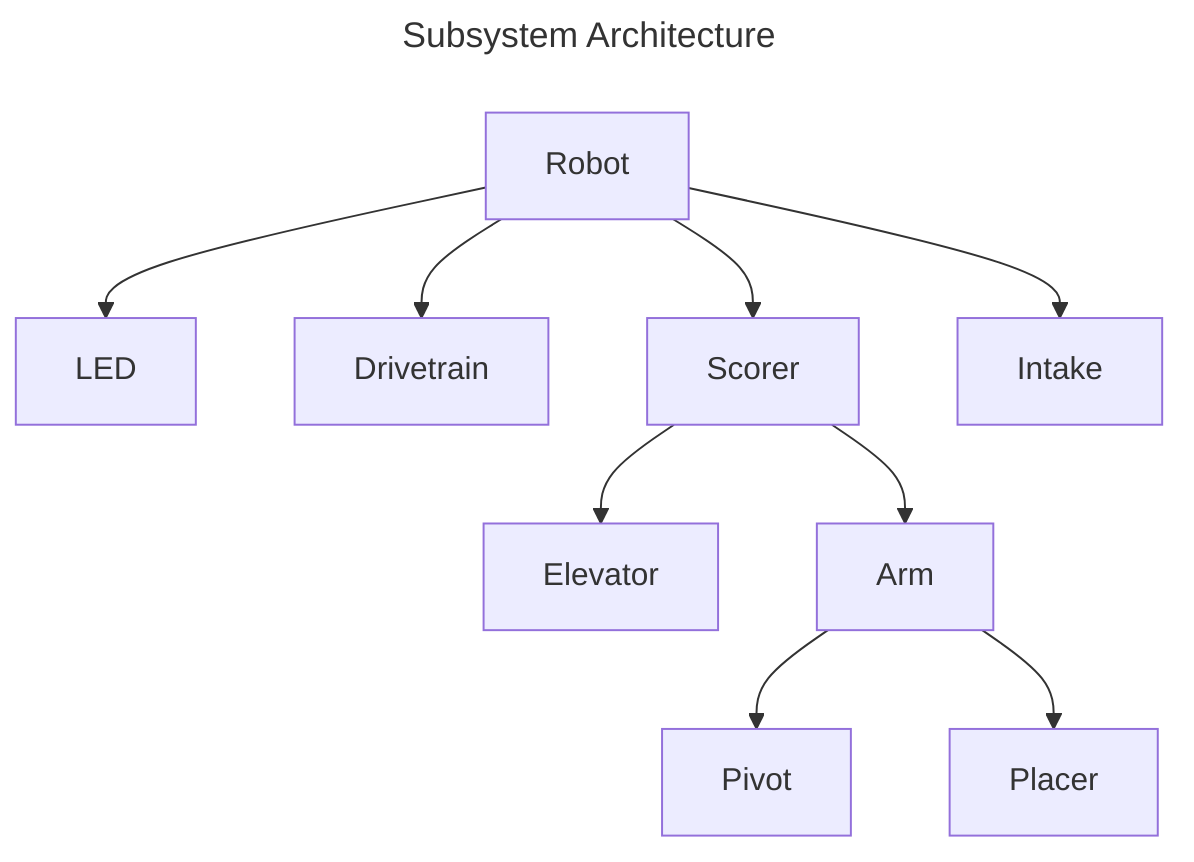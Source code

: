 ---
title: Subsystem Architecture
---
flowchart TD
    Robot-->
        LED
    Robot-->
        Drivetrain
    Robot-->
        Scorer-->
            Elevator
        Scorer-->
            Arm-->
                Pivot
            Arm-->
                Placer
    Robot-->
        Intake